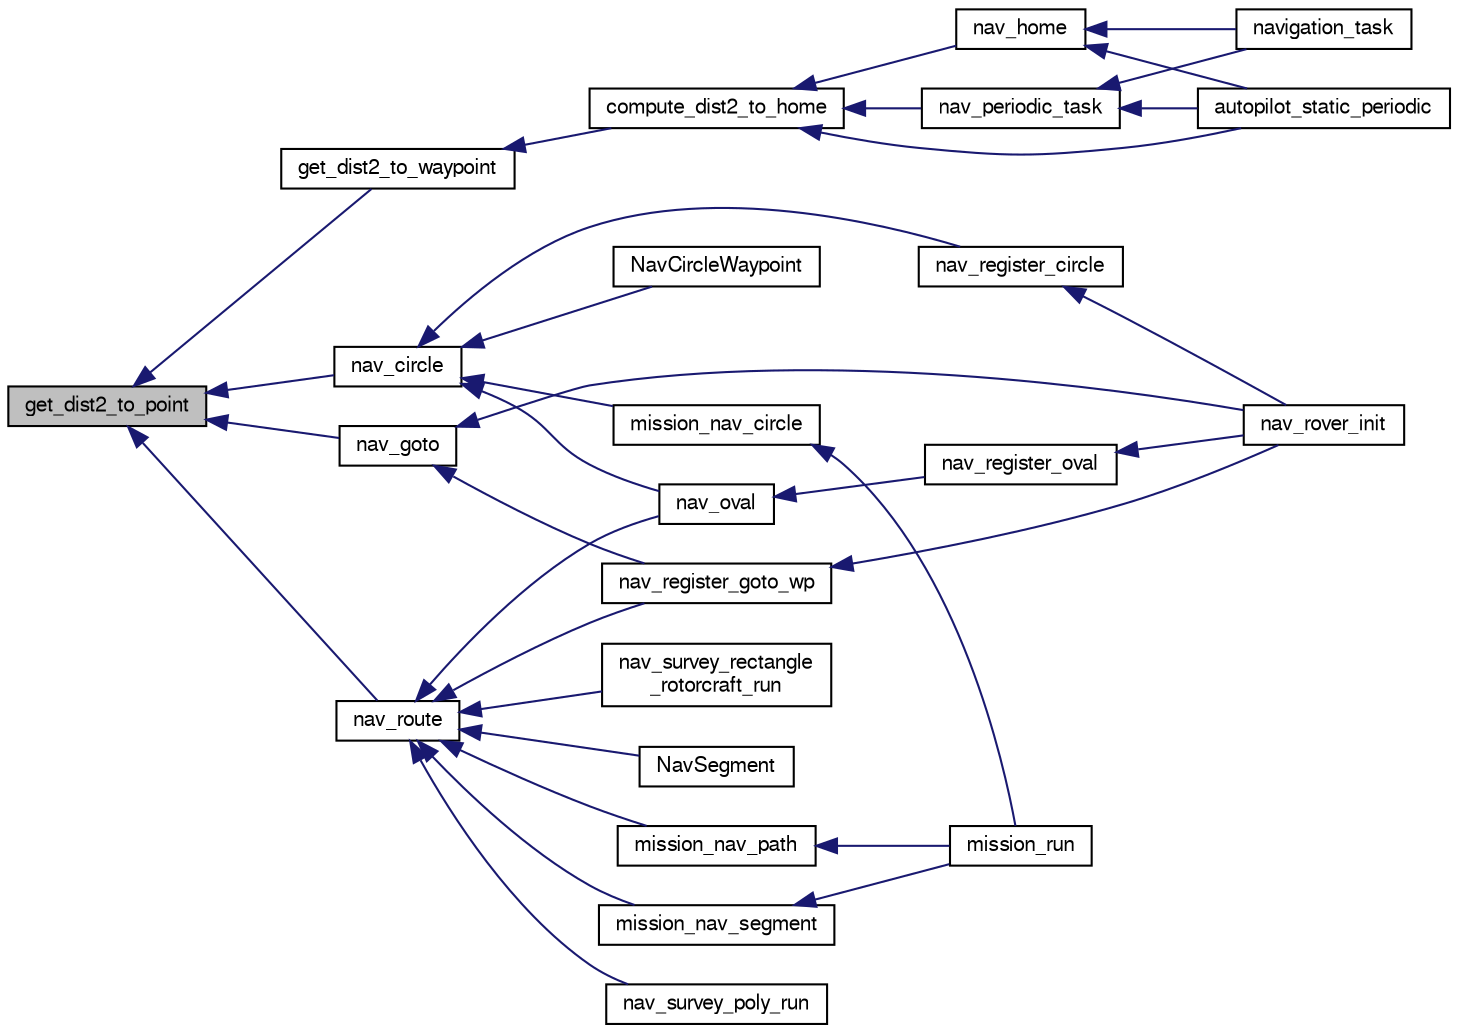 digraph "get_dist2_to_point"
{
  edge [fontname="FreeSans",fontsize="10",labelfontname="FreeSans",labelfontsize="10"];
  node [fontname="FreeSans",fontsize="10",shape=record];
  rankdir="LR";
  Node1 [label="get_dist2_to_point",height=0.2,width=0.4,color="black", fillcolor="grey75", style="filled", fontcolor="black"];
  Node1 -> Node2 [dir="back",color="midnightblue",fontsize="10",style="solid",fontname="FreeSans"];
  Node2 [label="get_dist2_to_waypoint",height=0.2,width=0.4,color="black", fillcolor="white", style="filled",URL="$rover_2navigation_8h.html#ad4370c1b677df6a67689358a5a8f5014",tooltip="Returns squared horizontal distance to given waypoint. "];
  Node2 -> Node3 [dir="back",color="midnightblue",fontsize="10",style="solid",fontname="FreeSans"];
  Node3 [label="compute_dist2_to_home",height=0.2,width=0.4,color="black", fillcolor="white", style="filled",URL="$common__nav_8h.html#a4603515f41786b54ea9383a65a9f249e",tooltip="Computes squared distance to the HOME waypoint potentially sets too_far_from_home. "];
  Node3 -> Node4 [dir="back",color="midnightblue",fontsize="10",style="solid",fontname="FreeSans"];
  Node4 [label="autopilot_static_periodic",height=0.2,width=0.4,color="black", fillcolor="white", style="filled",URL="$rotorcraft_2autopilot__static_8c.html#a81ff7c3a0611cb76bfbd35fc817070d6"];
  Node3 -> Node5 [dir="back",color="midnightblue",fontsize="10",style="solid",fontname="FreeSans"];
  Node5 [label="nav_home",height=0.2,width=0.4,color="black", fillcolor="white", style="filled",URL="$rover_2navigation_8h.html#a069e6b8f68b2e117cbbe03f29e30a2e3",tooltip="Home mode navigation (circle around HOME) "];
  Node5 -> Node6 [dir="back",color="midnightblue",fontsize="10",style="solid",fontname="FreeSans"];
  Node6 [label="navigation_task",height=0.2,width=0.4,color="black", fillcolor="white", style="filled",URL="$fixedwing_2autopilot__static_8h.html#a79f823520ea0823e20084686978281e6",tooltip="Control loops FIXME should be somewhere else. "];
  Node5 -> Node4 [dir="back",color="midnightblue",fontsize="10",style="solid",fontname="FreeSans"];
  Node3 -> Node7 [dir="back",color="midnightblue",fontsize="10",style="solid",fontname="FreeSans"];
  Node7 [label="nav_periodic_task",height=0.2,width=0.4,color="black", fillcolor="white", style="filled",URL="$rover_2navigation_8h.html#ad40d34bcd8520f64bb073fae4a08878e",tooltip="Navigation main: call to the code generated from the XML flight plan. "];
  Node7 -> Node6 [dir="back",color="midnightblue",fontsize="10",style="solid",fontname="FreeSans"];
  Node7 -> Node4 [dir="back",color="midnightblue",fontsize="10",style="solid",fontname="FreeSans"];
  Node1 -> Node8 [dir="back",color="midnightblue",fontsize="10",style="solid",fontname="FreeSans"];
  Node8 [label="nav_circle",height=0.2,width=0.4,color="black", fillcolor="white", style="filled",URL="$rotorcraft_2navigation_8h.html#a36cb2df1c3d4dfeee909f2ebc8b38d64"];
  Node8 -> Node9 [dir="back",color="midnightblue",fontsize="10",style="solid",fontname="FreeSans"];
  Node9 [label="nav_oval",height=0.2,width=0.4,color="black", fillcolor="white", style="filled",URL="$rotorcraft_2navigation_8c.html#ae660519c2f89e1c5f9aac7877f1e46e6",tooltip="Navigation along a figure O. "];
  Node9 -> Node10 [dir="back",color="midnightblue",fontsize="10",style="solid",fontname="FreeSans"];
  Node10 [label="nav_register_oval",height=0.2,width=0.4,color="black", fillcolor="white", style="filled",URL="$rover_2navigation_8h.html#af495131c9e74de9b78173144cda2574c"];
  Node10 -> Node11 [dir="back",color="midnightblue",fontsize="10",style="solid",fontname="FreeSans"];
  Node11 [label="nav_rover_init",height=0.2,width=0.4,color="black", fillcolor="white", style="filled",URL="$nav__rover__base_8h.html#a7dbbfec5c5db9defc4309d2a6cb092b4",tooltip="Init and register nav functions. "];
  Node8 -> Node12 [dir="back",color="midnightblue",fontsize="10",style="solid",fontname="FreeSans"];
  Node12 [label="nav_register_circle",height=0.2,width=0.4,color="black", fillcolor="white", style="filled",URL="$rover_2navigation_8h.html#aceb147e5f4a4f8502edfc3f1d59d925d"];
  Node12 -> Node11 [dir="back",color="midnightblue",fontsize="10",style="solid",fontname="FreeSans"];
  Node8 -> Node13 [dir="back",color="midnightblue",fontsize="10",style="solid",fontname="FreeSans"];
  Node13 [label="NavCircleWaypoint",height=0.2,width=0.4,color="black", fillcolor="white", style="filled",URL="$rotorcraft_2navigation_8h.html#accb3c51973fb17006df7ff3c58c13424"];
  Node8 -> Node14 [dir="back",color="midnightblue",fontsize="10",style="solid",fontname="FreeSans"];
  Node14 [label="mission_nav_circle",height=0.2,width=0.4,color="black", fillcolor="white", style="filled",URL="$mission__rotorcraft__nav_8c.html#a5899bf656828651c84b775c17f270bb2",tooltip="Navigation function on a circle. "];
  Node14 -> Node15 [dir="back",color="midnightblue",fontsize="10",style="solid",fontname="FreeSans"];
  Node15 [label="mission_run",height=0.2,width=0.4,color="black", fillcolor="white", style="filled",URL="$mission__rotorcraft__nav_8c.html#a77c170761e804706933b8eccce1e93ea",tooltip="Run mission. "];
  Node1 -> Node16 [dir="back",color="midnightblue",fontsize="10",style="solid",fontname="FreeSans"];
  Node16 [label="nav_goto",height=0.2,width=0.4,color="black", fillcolor="white", style="filled",URL="$nav__rover__base_8c.html#a5619bb2de770a76cee83cfeb383519ca",tooltip="Implement basic nav function. "];
  Node16 -> Node17 [dir="back",color="midnightblue",fontsize="10",style="solid",fontname="FreeSans"];
  Node17 [label="nav_register_goto_wp",height=0.2,width=0.4,color="black", fillcolor="white", style="filled",URL="$rover_2navigation_8h.html#a7254173fb2381632e0554d801cc59897",tooltip="Registering functions. "];
  Node17 -> Node11 [dir="back",color="midnightblue",fontsize="10",style="solid",fontname="FreeSans"];
  Node16 -> Node11 [dir="back",color="midnightblue",fontsize="10",style="solid",fontname="FreeSans"];
  Node1 -> Node18 [dir="back",color="midnightblue",fontsize="10",style="solid",fontname="FreeSans"];
  Node18 [label="nav_route",height=0.2,width=0.4,color="black", fillcolor="white", style="filled",URL="$rotorcraft_2navigation_8h.html#aa4e109ce786671c72be665dab2d6b9ff"];
  Node18 -> Node9 [dir="back",color="midnightblue",fontsize="10",style="solid",fontname="FreeSans"];
  Node18 -> Node17 [dir="back",color="midnightblue",fontsize="10",style="solid",fontname="FreeSans"];
  Node18 -> Node19 [dir="back",color="midnightblue",fontsize="10",style="solid",fontname="FreeSans"];
  Node19 [label="NavSegment",height=0.2,width=0.4,color="black", fillcolor="white", style="filled",URL="$rotorcraft_2navigation_8h.html#a843b85f784aa3a5535ea21a6cfee4117"];
  Node18 -> Node20 [dir="back",color="midnightblue",fontsize="10",style="solid",fontname="FreeSans"];
  Node20 [label="mission_nav_segment",height=0.2,width=0.4,color="black", fillcolor="white", style="filled",URL="$mission__rotorcraft__nav_8c.html#a50f53f512b641bec8ae34365c7725720",tooltip="Navigation function along a segment. "];
  Node20 -> Node15 [dir="back",color="midnightblue",fontsize="10",style="solid",fontname="FreeSans"];
  Node18 -> Node21 [dir="back",color="midnightblue",fontsize="10",style="solid",fontname="FreeSans"];
  Node21 [label="mission_nav_path",height=0.2,width=0.4,color="black", fillcolor="white", style="filled",URL="$mission__rotorcraft__nav_8c.html#aa8f5e01954042e24fc602d1de265a30f",tooltip="Navigation function along a path. "];
  Node21 -> Node15 [dir="back",color="midnightblue",fontsize="10",style="solid",fontname="FreeSans"];
  Node18 -> Node22 [dir="back",color="midnightblue",fontsize="10",style="solid",fontname="FreeSans"];
  Node22 [label="nav_survey_poly_run",height=0.2,width=0.4,color="black", fillcolor="white", style="filled",URL="$nav__survey__poly__rotorcraft_8h.html#a3e94ba3055026d18e3acc3027bf25cd9",tooltip="Run polygon survey. "];
  Node18 -> Node23 [dir="back",color="midnightblue",fontsize="10",style="solid",fontname="FreeSans"];
  Node23 [label="nav_survey_rectangle\l_rotorcraft_run",height=0.2,width=0.4,color="black", fillcolor="white", style="filled",URL="$nav__survey__rectangle__rotorcraft_8h.html#a8173c6411f3da20648716f4377a92cca"];
}
